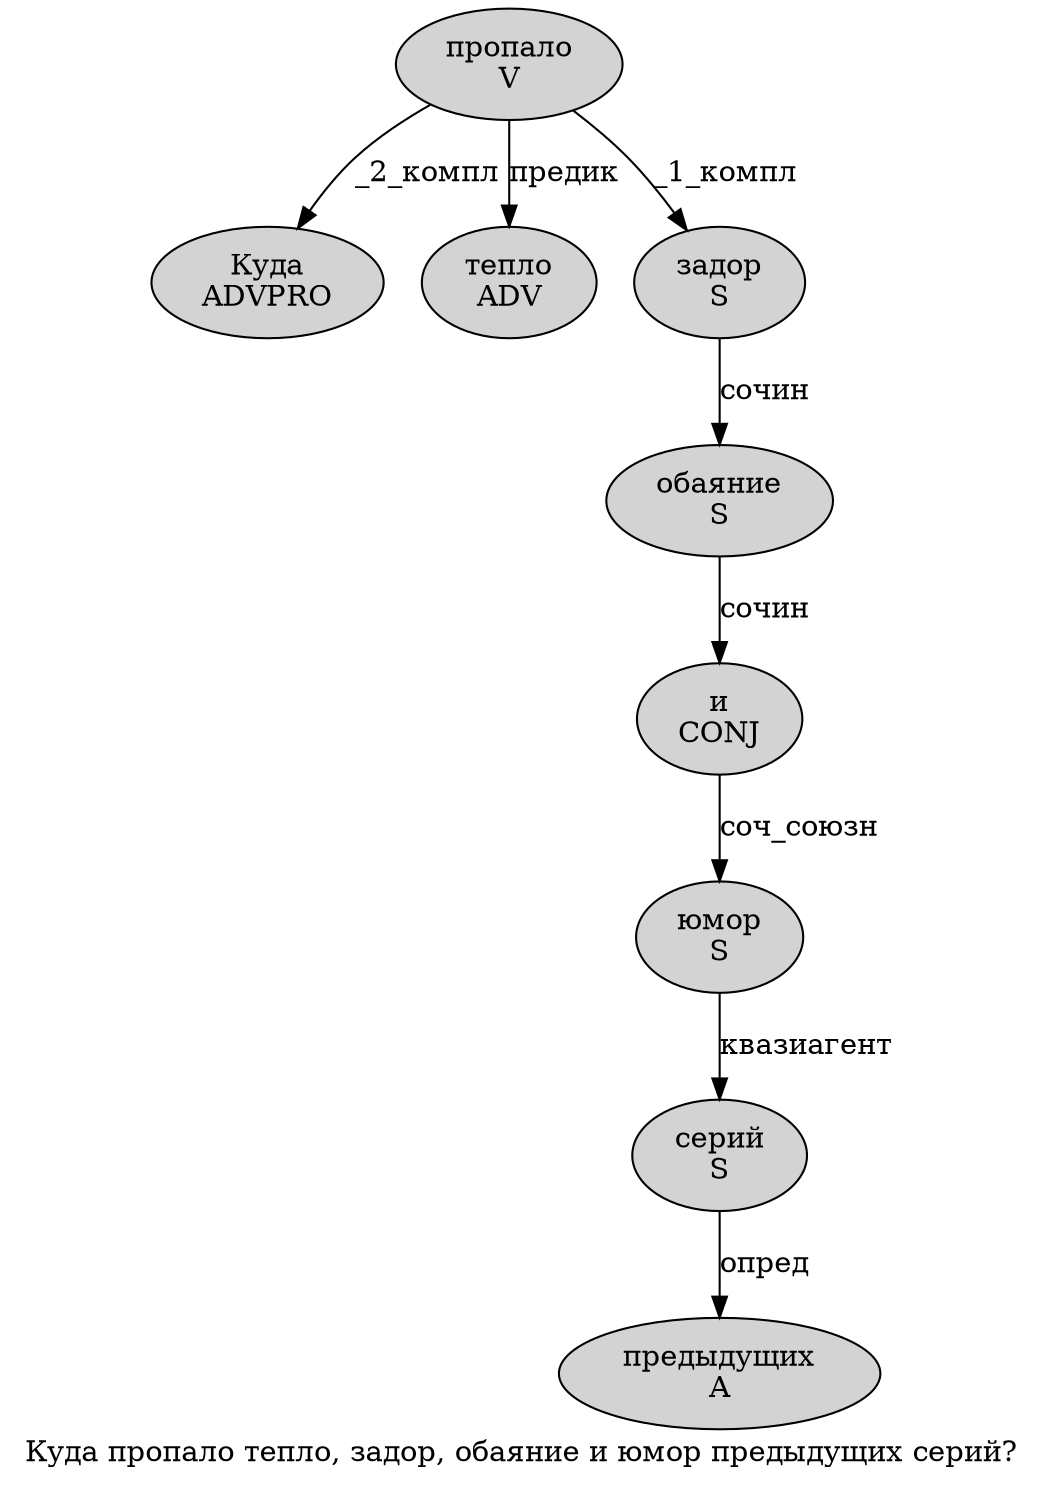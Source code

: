 digraph SENTENCE_2896 {
	graph [label="Куда пропало тепло, задор, обаяние и юмор предыдущих серий?"]
	node [style=filled]
		0 [label="Куда
ADVPRO" color="" fillcolor=lightgray penwidth=1 shape=ellipse]
		1 [label="пропало
V" color="" fillcolor=lightgray penwidth=1 shape=ellipse]
		2 [label="тепло
ADV" color="" fillcolor=lightgray penwidth=1 shape=ellipse]
		4 [label="задор
S" color="" fillcolor=lightgray penwidth=1 shape=ellipse]
		6 [label="обаяние
S" color="" fillcolor=lightgray penwidth=1 shape=ellipse]
		7 [label="и
CONJ" color="" fillcolor=lightgray penwidth=1 shape=ellipse]
		8 [label="юмор
S" color="" fillcolor=lightgray penwidth=1 shape=ellipse]
		9 [label="предыдущих
A" color="" fillcolor=lightgray penwidth=1 shape=ellipse]
		10 [label="серий
S" color="" fillcolor=lightgray penwidth=1 shape=ellipse]
			4 -> 6 [label="сочин"]
			1 -> 0 [label="_2_компл"]
			1 -> 2 [label="предик"]
			1 -> 4 [label="_1_компл"]
			8 -> 10 [label="квазиагент"]
			7 -> 8 [label="соч_союзн"]
			10 -> 9 [label="опред"]
			6 -> 7 [label="сочин"]
}